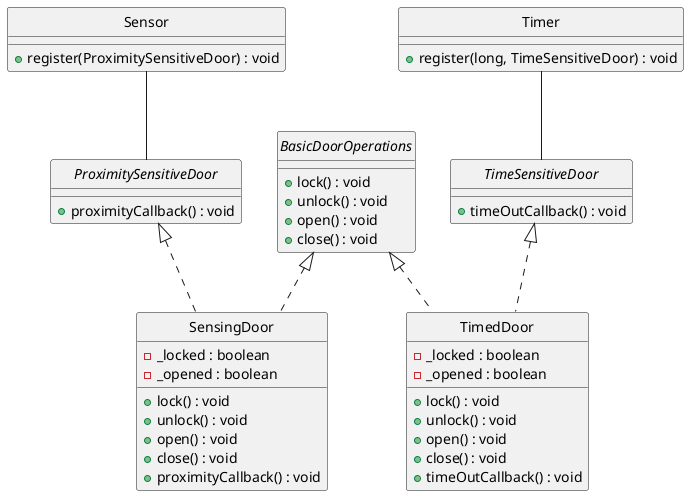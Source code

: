 @startuml
skinparam style strictuml

interface BasicDoorOperations {
    +lock() : void
    +unlock() : void
    +open() : void
    +close() : void
}

interface TimeSensitiveDoor {
    +timeOutCallback() : void
}

interface ProximitySensitiveDoor {
    +proximityCallback() : void
}

class SensingDoor implements BasicDoorOperations, ProximitySensitiveDoor {
    -_locked : boolean
    -_opened : boolean
    +lock() : void
    +unlock() : void
    +open() : void
    +close() : void
    +proximityCallback() : void

}

class TimedDoor implements BasicDoorOperations, TimeSensitiveDoor {
    -_locked : boolean
    -_opened : boolean
    +lock() : void
    +unlock() : void
    +open() : void
    +close() : void
    +timeOutCallback() : void

}

class Sensor {
    +register(ProximitySensitiveDoor) : void
}

class Timer {
    +register(long, TimeSensitiveDoor) : void
}

Sensor -- ProximitySensitiveDoor

Timer -- TimeSensitiveDoor

@enduml
